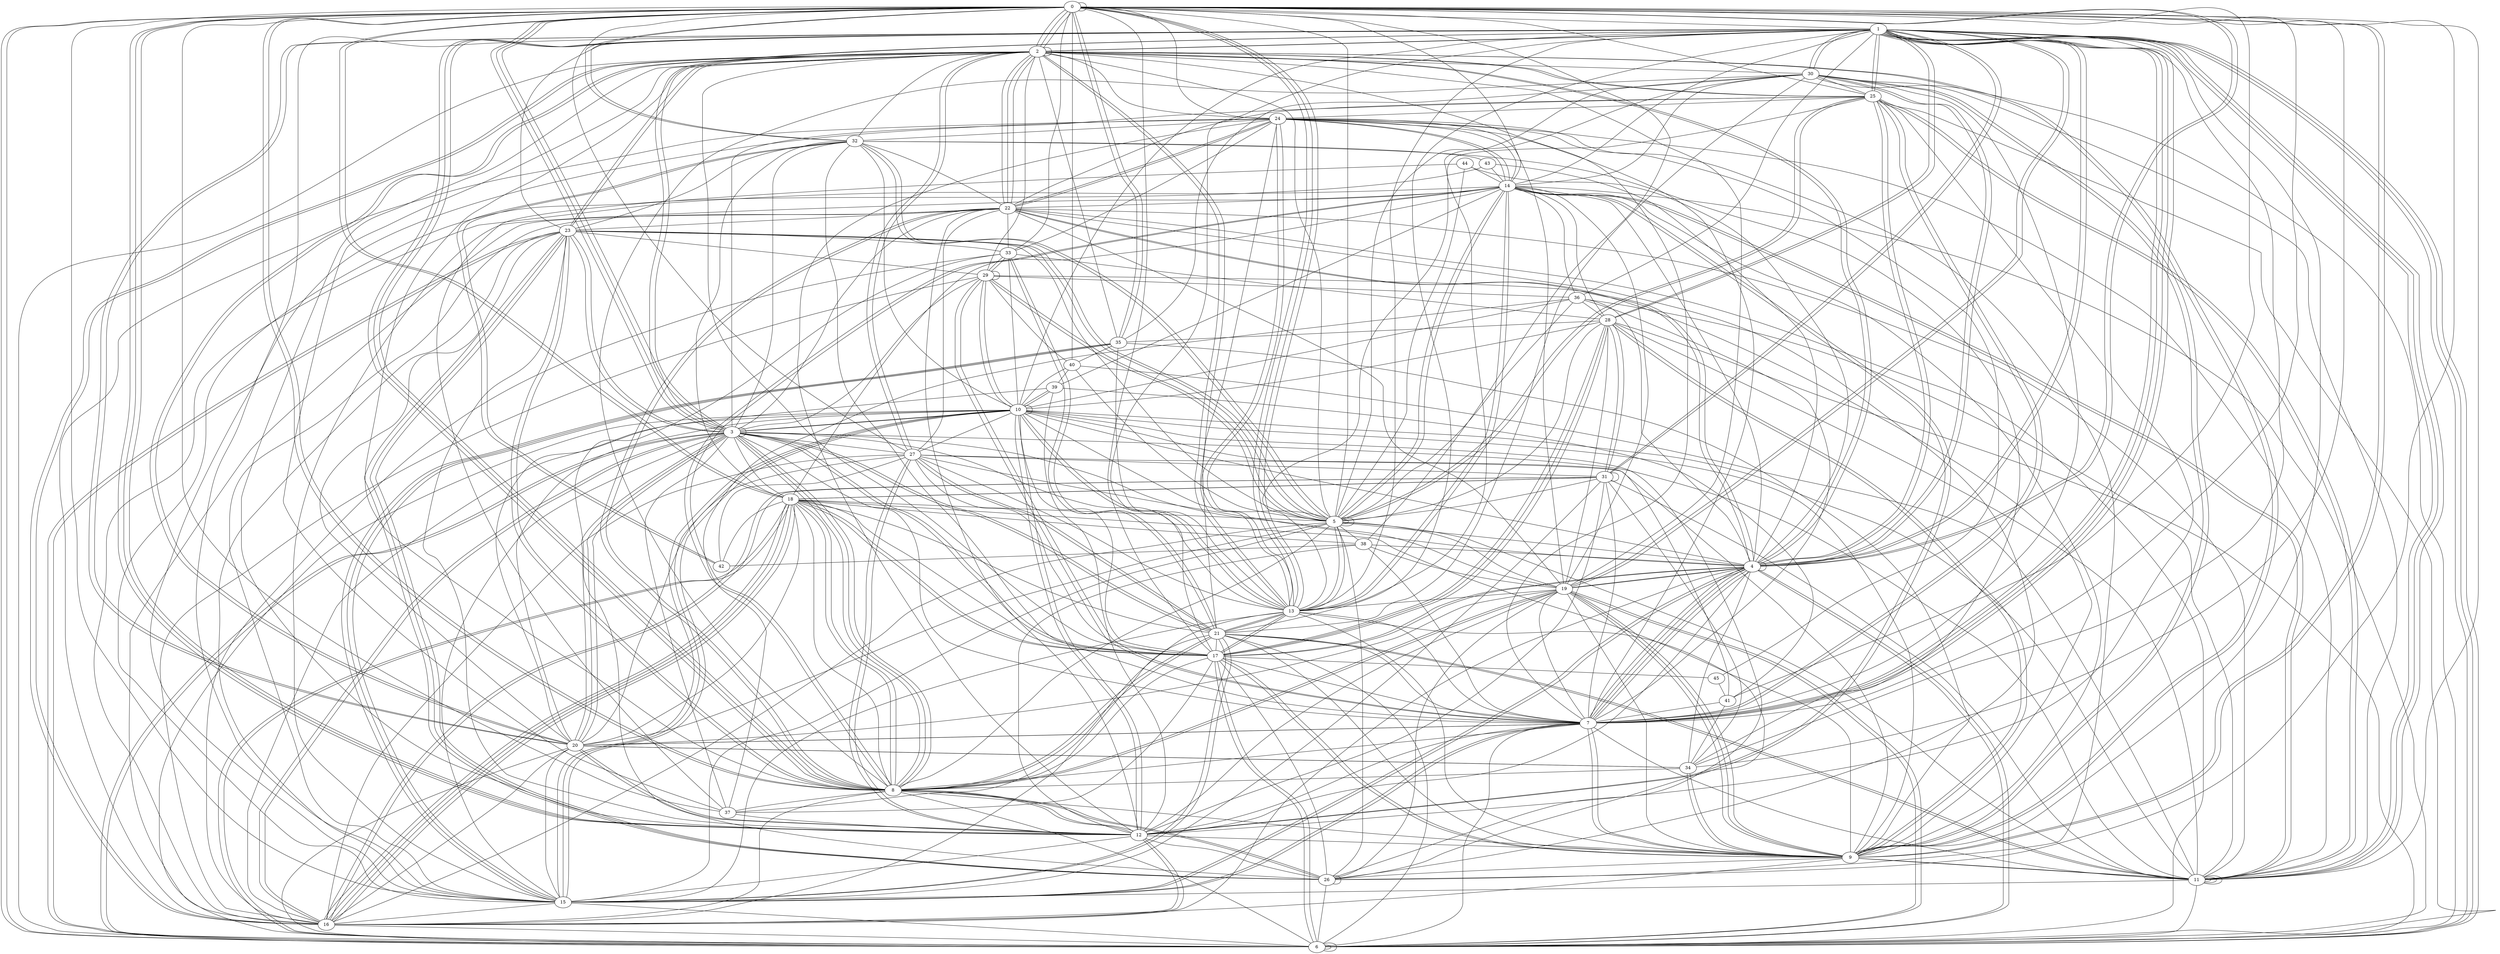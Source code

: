 graph G {
0;
1;
2;
3;
4;
5;
6;
7;
8;
9;
10;
11;
12;
13;
14;
15;
16;
17;
18;
19;
20;
21;
22;
23;
24;
25;
26;
27;
28;
29;
30;
31;
32;
33;
34;
35;
36;
37;
38;
39;
40;
41;
42;
43;
44;
45;
9--18 ;
4--25 ;
22--2 ;
6--3 ;
24--21 ;
1--25 ;
40--11 ;
0--32 ;
26--33 ;
3--15 ;
17--6 ;
17--3 ;
20--34 ;
10--15 ;
24--16 ;
22--11 ;
40--39 ;
33--29 ;
8--1 ;
21--18 ;
15--31 ;
35--40 ;
42--32 ;
17--7 ;
1--11 ;
22--15 ;
11--31 ;
8--21 ;
0--37 ;
26--6 ;
6--1 ;
6--22 ;
37--36 ;
35--0 ;
5--5 ;
5--31 ;
3--25 ;
16--14 ;
14--30 ;
33--28 ;
6--2 ;
8--9 ;
2--23 ;
1--28 ;
39--20 ;
1--2 ;
10--15 ;
34--8 ;
10--11 ;
28--35 ;
17--8 ;
14--13 ;
23--20 ;
19--28 ;
12--26 ;
3--13 ;
8--26 ;
4--4 ;
33--0 ;
11--0 ;
34--31 ;
29--23 ;
0--2 ;
10--33 ;
8--3 ;
20--18 ;
24--2 ;
7--4 ;
13--27 ;
4--7 ;
26--22 ;
17--4 ;
31--28 ;
4--43 ;
2--22 ;
40--29 ;
8--30 ;
6--20 ;
4--15 ;
18--8 ;
3--0 ;
7--19 ;
21--11 ;
3--1 ;
23--12 ;
34--41 ;
26--23 ;
16--22 ;
23--1 ;
11--11 ;
30--4 ;
0--13 ;
7--25 ;
11--36 ;
27--10 ;
12--0 ;
7--4 ;
14--24 ;
37--3 ;
20--3 ;
27--20 ;
10--29 ;
6--23 ;
12--9 ;
33--24 ;
1--8 ;
1--3 ;
38--42 ;
30--7 ;
27--12 ;
35--30 ;
0--32 ;
2--1 ;
12--20 ;
6--1 ;
12--27 ;
6--10 ;
6--6 ;
15--35 ;
28--17 ;
44--5 ;
4--7 ;
23--32 ;
32--42 ;
15--6 ;
16--18 ;
27--2 ;
12--20 ;
0--0 ;
9--13 ;
30--21 ;
9--2 ;
6--6 ;
16--12 ;
15--4 ;
45--24 ;
18--5 ;
0--9 ;
15--21 ;
3--22 ;
7--1 ;
15--43 ;
2--1 ;
19--14 ;
2--2 ;
7--13 ;
15--23 ;
7--32 ;
3--11 ;
6--25 ;
17--4 ;
9--34 ;
24--14 ;
17--27 ;
35--15 ;
4--16 ;
3--18 ;
32--2 ;
27--21 ;
32--5 ;
44--4 ;
10--13 ;
10--10 ;
29--29 ;
27--31 ;
43--14 ;
14--9 ;
2--0 ;
3--20 ;
23--2 ;
35--15 ;
44--37 ;
27--4 ;
8--22 ;
16--12 ;
10--16 ;
14--5 ;
0--13 ;
31--1 ;
6--8 ;
19--8 ;
17--9 ;
21--8 ;
36--7 ;
17--1 ;
18--38 ;
8--37 ;
11--9 ;
15--7 ;
41--39 ;
1--31 ;
12--0 ;
13--21 ;
29--3 ;
16--18 ;
22--23 ;
1--20 ;
7--15 ;
5--29 ;
0--6 ;
39--10 ;
20--2 ;
13--5 ;
2--12 ;
5--19 ;
0--14 ;
9--17 ;
16--2 ;
14--5 ;
41--7 ;
1--34 ;
9--29 ;
15--14 ;
13--35 ;
25--5 ;
7--25 ;
24--12 ;
4--10 ;
13--24 ;
13--0 ;
23--8 ;
17--45 ;
22--4 ;
32--5 ;
34--32 ;
7--20 ;
8--0 ;
7--38 ;
5--5 ;
16--31 ;
18--31 ;
4--0 ;
29--7 ;
28--1 ;
15--20 ;
23--33 ;
12--10 ;
0--1 ;
14--4 ;
16--31 ;
3--17 ;
7--8 ;
0--41 ;
36--4 ;
16--3 ;
10--20 ;
10--29 ;
25--24 ;
5--16 ;
1--25 ;
5--4 ;
2--4 ;
16--29 ;
26--26 ;
30--5 ;
0--24 ;
6--3 ;
2--13 ;
8--0 ;
19--13 ;
16--27 ;
28--14 ;
15--16 ;
21--33 ;
26--19 ;
26--10 ;
11--1 ;
6--7 ;
8--3 ;
1--9 ;
11--14 ;
18--14 ;
4--1 ;
3--8 ;
8--22 ;
38--4 ;
1--30 ;
29--36 ;
37--13 ;
3--23 ;
3--20 ;
31--18 ;
14--8 ;
2--5 ;
13--30 ;
9--26 ;
24--15 ;
26--24 ;
7--21 ;
7--9 ;
36--10 ;
7--29 ;
19--1 ;
33--21 ;
17--18 ;
25--11 ;
12--22 ;
40--0 ;
26--13 ;
4--19 ;
6--4 ;
24--22 ;
6--21 ;
27--2 ;
10--5 ;
5--8 ;
13--25 ;
0--4 ;
4--1 ;
45--41 ;
4--2 ;
37--2 ;
5--38 ;
6--17 ;
11--6 ;
12--14 ;
32--43 ;
18--17 ;
22--25 ;
17--28 ;
9--16 ;
22--4 ;
8--16 ;
16--18 ;
3--32 ;
8--19 ;
9--11 ;
14--6 ;
24--32 ;
5--23 ;
16--6 ;
24--14 ;
0--9 ;
21--15 ;
11--11 ;
10--28 ;
7--20 ;
0--2 ;
9--35 ;
18--16 ;
21--13 ;
4--12 ;
19--6 ;
24--13 ;
20--34 ;
19--9 ;
27--0 ;
26--0 ;
24--19 ;
6--1 ;
3--0 ;
11--5 ;
2--30 ;
5--15 ;
28--11 ;
14--8 ;
3--23 ;
10--40 ;
1--10 ;
9--2 ;
11--11 ;
19--9 ;
19--38 ;
8--23 ;
8--18 ;
0--6 ;
9--28 ;
1--21 ;
16--20 ;
4--30 ;
9--19 ;
20--5 ;
10--12 ;
36--28 ;
9--30 ;
10--17 ;
7--1 ;
1--7 ;
3--3 ;
5--40 ;
1--7 ;
19--9 ;
2--7 ;
37--12 ;
10--3 ;
24--11 ;
9--34 ;
17--28 ;
26--17 ;
23--5 ;
19--12 ;
33--22 ;
34--4 ;
21--3 ;
3--27 ;
21--17 ;
2--17 ;
30--25 ;
11--15 ;
8--12 ;
31--12 ;
18--8 ;
13--5 ;
11--30 ;
23--5 ;
14--1 ;
20--19 ;
0--15 ;
7--3 ;
28--6 ;
2--20 ;
23--6 ;
13--15 ;
19--3 ;
12--14 ;
22--24 ;
42--18 ;
0--18 ;
8--2 ;
7--12 ;
29--2 ;
27--21 ;
30--6 ;
10--15 ;
30--1 ;
25--2 ;
25--5 ;
11--21 ;
19--4 ;
10--39 ;
2--22 ;
20--1 ;
0--12 ;
11--14 ;
2--13 ;
5--0 ;
35--2 ;
10--13 ;
25--11 ;
17--13 ;
36--14 ;
7--9 ;
0--3 ;
28--5 ;
28--9 ;
0--7 ;
33--29 ;
12--25 ;
5--29 ;
44--14 ;
3--16 ;
31--31 ;
38--12 ;
39--14 ;
16--21 ;
25--0 ;
36--1 ;
31--7 ;
18--6 ;
1--8 ;
16--33 ;
0--17 ;
22--32 ;
9--30 ;
26--23 ;
28--31 ;
26--23 ;
42--27 ;
10--32 ;
1--15 ;
2--25 ;
19--6 ;
2--19 ;
5--26 ;
27--22 ;
34--0 ;
5--36 ;
17--13 ;
0--18 ;
13--14 ;
18--32 ;
26--8 ;
15--12 ;
12--39 ;
17--37 ;
19--22 ;
1--13 ;
3--21 ;
41--10 ;
25--4 ;
12--8 ;
11--7 ;
11--1 ;
35--0 ;
18--17 ;
19--1 ;
21--9 ;
6--18 ;
0--38 ;
9--10 ;
14--22 ;
27--9 ;
10--3 ;
16--2 ;
4--6 ;
7--24 ;
}
